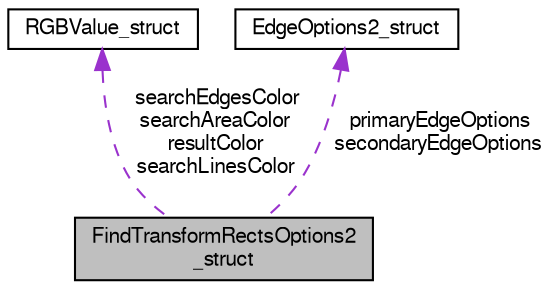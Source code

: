 digraph "FindTransformRectsOptions2_struct"
{
  bgcolor="transparent";
  edge [fontname="FreeSans",fontsize="10",labelfontname="FreeSans",labelfontsize="10"];
  node [fontname="FreeSans",fontsize="10",shape=record];
  Node1 [label="FindTransformRectsOptions2\l_struct",height=0.2,width=0.4,color="black", fillcolor="grey75", style="filled" fontcolor="black"];
  Node2 -> Node1 [dir="back",color="darkorchid3",fontsize="10",style="dashed",label=" searchEdgesColor\nsearchAreaColor\nresultColor\nsearchLinesColor" ,fontname="FreeSans"];
  Node2 [label="RGBValue_struct",height=0.2,width=0.4,color="black",URL="$struct_r_g_b_value__struct.html"];
  Node3 -> Node1 [dir="back",color="darkorchid3",fontsize="10",style="dashed",label=" primaryEdgeOptions\nsecondaryEdgeOptions" ,fontname="FreeSans"];
  Node3 [label="EdgeOptions2_struct",height=0.2,width=0.4,color="black",URL="$struct_edge_options2__struct.html"];
}
